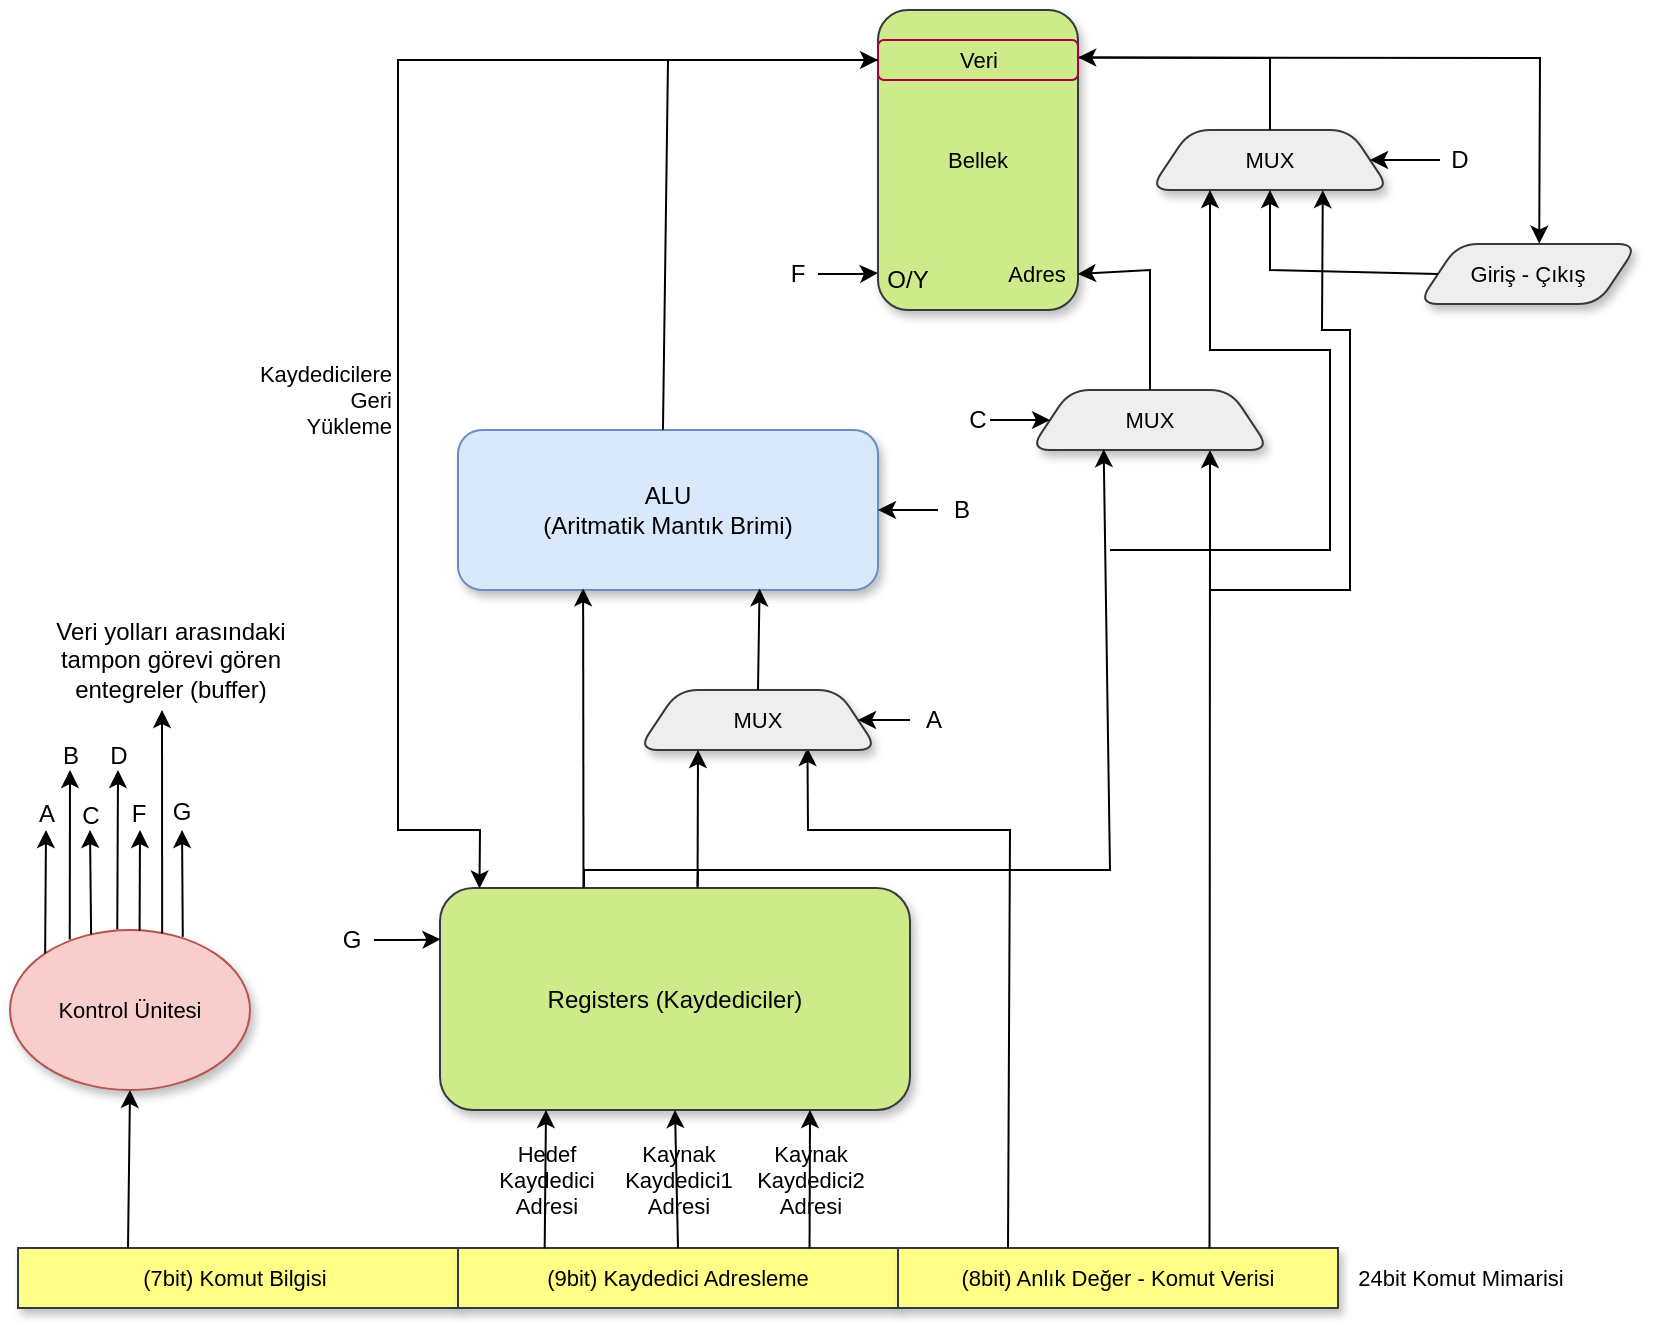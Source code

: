 <mxfile version="20.5.3" type="device"><diagram id="9_Mhc0VUAA4d--zFwy-R" name="Sayfa -1"><mxGraphModel dx="1196" dy="690" grid="1" gridSize="10" guides="1" tooltips="1" connect="1" arrows="1" fold="1" page="1" pageScale="1" pageWidth="827" pageHeight="1169" math="0" shadow="0"><root><mxCell id="0"/><mxCell id="1" parent="0"/><mxCell id="RixJKPN4EaS9a-ct5FjR-1" value="ALU &lt;br&gt;(Aritmatik Mantık Brimi)" style="rounded=1;whiteSpace=wrap;html=1;fillColor=#dae8fc;strokeColor=#6c8ebf;labelBorderColor=none;labelBackgroundColor=none;shadow=1;" parent="1" vertex="1"><mxGeometry x="234" y="350" width="210" height="80" as="geometry"/></mxCell><mxCell id="RixJKPN4EaS9a-ct5FjR-3" value="Registers (Kaydediciler)" style="rounded=1;whiteSpace=wrap;html=1;fillColor=#cdeb8b;strokeColor=#36393d;labelBorderColor=none;labelBackgroundColor=none;shadow=1;" parent="1" vertex="1"><mxGeometry x="225" y="579" width="235" height="111" as="geometry"/></mxCell><mxCell id="RixJKPN4EaS9a-ct5FjR-15" value="Kontrol Ünitesi" style="ellipse;whiteSpace=wrap;html=1;fontSize=11;fillColor=#f8cecc;strokeColor=#b85450;labelBorderColor=none;labelBackgroundColor=none;sketch=0;shadow=1;" parent="1" vertex="1"><mxGeometry x="10" y="600" width="120" height="80" as="geometry"/></mxCell><mxCell id="RixJKPN4EaS9a-ct5FjR-23" value="(7bit) Komut Bilgisi&amp;nbsp;" style="rounded=0;whiteSpace=wrap;html=1;fontSize=11;fillColor=#ffff88;strokeColor=#36393d;labelBorderColor=none;labelBackgroundColor=none;shadow=1;" parent="1" vertex="1"><mxGeometry x="14" y="759" width="220" height="30" as="geometry"/></mxCell><mxCell id="RixJKPN4EaS9a-ct5FjR-24" value="(9bit) Kaydedici Adresleme" style="rounded=0;whiteSpace=wrap;html=1;fontSize=11;fillColor=#ffff88;strokeColor=#36393d;labelBorderColor=none;labelBackgroundColor=none;shadow=1;" parent="1" vertex="1"><mxGeometry x="234" y="759" width="220" height="30" as="geometry"/></mxCell><mxCell id="RixJKPN4EaS9a-ct5FjR-25" value="(8bit) Anlık Değer - Komut Verisi" style="rounded=0;whiteSpace=wrap;html=1;fontSize=11;fillColor=#ffff88;strokeColor=#36393d;labelBorderColor=none;labelBackgroundColor=none;shadow=1;" parent="1" vertex="1"><mxGeometry x="454" y="759" width="220" height="30" as="geometry"/></mxCell><mxCell id="RixJKPN4EaS9a-ct5FjR-26" value="" style="endArrow=classic;html=1;rounded=0;fontSize=11;entryX=0.5;entryY=1;entryDx=0;entryDy=0;exitX=0.25;exitY=0;exitDx=0;exitDy=0;labelBorderColor=none;labelBackgroundColor=none;" parent="1" source="RixJKPN4EaS9a-ct5FjR-23" target="RixJKPN4EaS9a-ct5FjR-15" edge="1"><mxGeometry width="50" height="50" relative="1" as="geometry"><mxPoint x="330" y="740" as="sourcePoint"/><mxPoint x="380" y="690" as="targetPoint"/></mxGeometry></mxCell><mxCell id="RixJKPN4EaS9a-ct5FjR-27" value="" style="endArrow=classic;html=1;rounded=0;fontSize=11;exitX=0.197;exitY=0.005;exitDx=0;exitDy=0;exitPerimeter=0;labelBorderColor=none;labelBackgroundColor=none;" parent="1" source="RixJKPN4EaS9a-ct5FjR-24" edge="1"><mxGeometry relative="1" as="geometry"><mxPoint x="278" y="720" as="sourcePoint"/><mxPoint x="278" y="690" as="targetPoint"/></mxGeometry></mxCell><mxCell id="RixJKPN4EaS9a-ct5FjR-28" value="Hedef&lt;br&gt;Kaydedici&lt;br&gt;Adresi" style="edgeLabel;resizable=0;html=1;align=center;verticalAlign=middle;fontSize=11;labelBorderColor=none;labelBackgroundColor=none;" parent="RixJKPN4EaS9a-ct5FjR-27" connectable="0" vertex="1"><mxGeometry relative="1" as="geometry"/></mxCell><mxCell id="RixJKPN4EaS9a-ct5FjR-29" value="" style="endArrow=classic;html=1;rounded=0;fontSize=11;entryX=0.5;entryY=1;entryDx=0;entryDy=0;exitX=0.5;exitY=0;exitDx=0;exitDy=0;labelBorderColor=none;labelBackgroundColor=none;" parent="1" source="RixJKPN4EaS9a-ct5FjR-24" target="RixJKPN4EaS9a-ct5FjR-3" edge="1"><mxGeometry relative="1" as="geometry"><mxPoint x="293.06" y="727.66" as="sourcePoint"/><mxPoint x="282.322" y="649" as="targetPoint"/></mxGeometry></mxCell><mxCell id="RixJKPN4EaS9a-ct5FjR-30" value="Kaynak&lt;br&gt;Kaydedici1&lt;br&gt;Adresi" style="edgeLabel;resizable=0;html=1;align=center;verticalAlign=middle;fontSize=11;labelBorderColor=none;labelBackgroundColor=none;" parent="RixJKPN4EaS9a-ct5FjR-29" connectable="0" vertex="1"><mxGeometry relative="1" as="geometry"/></mxCell><mxCell id="RixJKPN4EaS9a-ct5FjR-31" value="" style="endArrow=classic;html=1;rounded=0;fontSize=11;exitX=0.799;exitY=0.005;exitDx=0;exitDy=0;exitPerimeter=0;labelBorderColor=none;labelBackgroundColor=none;" parent="1" source="RixJKPN4EaS9a-ct5FjR-24" edge="1"><mxGeometry relative="1" as="geometry"><mxPoint x="410.28" y="720.33" as="sourcePoint"/><mxPoint x="410" y="690" as="targetPoint"/></mxGeometry></mxCell><mxCell id="RixJKPN4EaS9a-ct5FjR-32" value="Kaynak&lt;br&gt;Kaydedici2&lt;br&gt;Adresi" style="edgeLabel;resizable=0;html=1;align=center;verticalAlign=middle;fontSize=11;labelBorderColor=none;labelBackgroundColor=none;" parent="RixJKPN4EaS9a-ct5FjR-31" connectable="0" vertex="1"><mxGeometry relative="1" as="geometry"/></mxCell><mxCell id="RixJKPN4EaS9a-ct5FjR-34" value="Bellek" style="rounded=1;whiteSpace=wrap;html=1;fontSize=11;fillColor=#cdeb8b;strokeColor=#36393d;labelBorderColor=none;labelBackgroundColor=none;shadow=1;" parent="1" vertex="1"><mxGeometry x="444" y="140" width="100" height="150" as="geometry"/></mxCell><mxCell id="RixJKPN4EaS9a-ct5FjR-39" value="" style="endArrow=classic;html=1;rounded=0;fontSize=11;exitX=0.25;exitY=0;exitDx=0;exitDy=0;entryX=0.706;entryY=0.967;entryDx=0;entryDy=0;entryPerimeter=0;labelBorderColor=none;labelBackgroundColor=none;" parent="1" source="RixJKPN4EaS9a-ct5FjR-25" target="RixJKPN4EaS9a-ct5FjR-40" edge="1"><mxGeometry width="50" height="50" relative="1" as="geometry"><mxPoint x="510" y="665" as="sourcePoint"/><mxPoint x="356" y="525" as="targetPoint"/><Array as="points"><mxPoint x="510" y="550"/><mxPoint x="409" y="550"/></Array></mxGeometry></mxCell><mxCell id="RixJKPN4EaS9a-ct5FjR-40" value="MUX" style="shape=trapezoid;perimeter=trapezoidPerimeter;whiteSpace=wrap;html=1;fixedSize=1;shadow=1;fontSize=11;fillColor=#eeeeee;strokeColor=#36393d;labelBorderColor=none;labelBackgroundColor=none;rounded=1;" parent="1" vertex="1"><mxGeometry x="324" y="480" width="120" height="30" as="geometry"/></mxCell><mxCell id="RixJKPN4EaS9a-ct5FjR-42" value="" style="endArrow=classic;html=1;rounded=0;fontSize=11;entryX=0.718;entryY=0.99;entryDx=0;entryDy=0;exitX=0.5;exitY=0;exitDx=0;exitDy=0;entryPerimeter=0;labelBorderColor=none;labelBackgroundColor=none;" parent="1" source="RixJKPN4EaS9a-ct5FjR-40" target="RixJKPN4EaS9a-ct5FjR-1" edge="1"><mxGeometry width="50" height="50" relative="1" as="geometry"><mxPoint x="160" y="530" as="sourcePoint"/><mxPoint x="210" y="480" as="targetPoint"/></mxGeometry></mxCell><mxCell id="RixJKPN4EaS9a-ct5FjR-43" value="Adres" style="text;html=1;align=center;verticalAlign=middle;resizable=0;points=[];autosize=1;strokeColor=none;fillColor=none;fontSize=11;labelBorderColor=none;labelBackgroundColor=none;" parent="1" vertex="1"><mxGeometry x="498" y="257" width="50" height="30" as="geometry"/></mxCell><mxCell id="RixJKPN4EaS9a-ct5FjR-44" value="" style="endArrow=classic;html=1;rounded=0;fontSize=11;exitX=0.708;exitY=0.003;exitDx=0;exitDy=0;exitPerimeter=0;entryX=0.75;entryY=1;entryDx=0;entryDy=0;labelBorderColor=none;labelBackgroundColor=none;" parent="1" source="RixJKPN4EaS9a-ct5FjR-25" target="RixJKPN4EaS9a-ct5FjR-45" edge="1"><mxGeometry width="50" height="50" relative="1" as="geometry"><mxPoint x="240" y="620" as="sourcePoint"/><mxPoint x="580" y="360" as="targetPoint"/><Array as="points"><mxPoint x="610" y="400"/></Array></mxGeometry></mxCell><mxCell id="RixJKPN4EaS9a-ct5FjR-45" value="MUX" style="shape=trapezoid;perimeter=trapezoidPerimeter;whiteSpace=wrap;html=1;fixedSize=1;shadow=1;fontSize=11;fillColor=#eeeeee;strokeColor=#36393d;labelBorderColor=none;labelBackgroundColor=none;rounded=1;" parent="1" vertex="1"><mxGeometry x="520" y="330" width="120" height="30" as="geometry"/></mxCell><mxCell id="RixJKPN4EaS9a-ct5FjR-46" value="" style="endArrow=classic;html=1;rounded=0;fontSize=11;entryX=0.307;entryY=0.987;entryDx=0;entryDy=0;entryPerimeter=0;exitX=0.548;exitY=-0.001;exitDx=0;exitDy=0;exitPerimeter=0;labelBorderColor=none;labelBackgroundColor=none;" parent="1" source="RixJKPN4EaS9a-ct5FjR-3" target="RixJKPN4EaS9a-ct5FjR-45" edge="1"><mxGeometry width="50" height="50" relative="1" as="geometry"><mxPoint x="350" y="580" as="sourcePoint"/><mxPoint x="580" y="440" as="targetPoint"/><Array as="points"><mxPoint x="354" y="570"/><mxPoint x="560" y="570"/></Array></mxGeometry></mxCell><mxCell id="RixJKPN4EaS9a-ct5FjR-47" value="" style="endArrow=classic;html=1;rounded=0;fontSize=11;exitX=0.5;exitY=0;exitDx=0;exitDy=0;entryX=0.999;entryY=0.88;entryDx=0;entryDy=0;entryPerimeter=0;labelBorderColor=none;labelBackgroundColor=none;" parent="1" source="RixJKPN4EaS9a-ct5FjR-45" target="RixJKPN4EaS9a-ct5FjR-34" edge="1"><mxGeometry width="50" height="50" relative="1" as="geometry"><mxPoint x="470" y="280" as="sourcePoint"/><mxPoint x="600" y="270" as="targetPoint"/><Array as="points"><mxPoint x="580" y="270"/></Array></mxGeometry></mxCell><mxCell id="RixJKPN4EaS9a-ct5FjR-50" value="MUX" style="shape=trapezoid;perimeter=trapezoidPerimeter;whiteSpace=wrap;html=1;fixedSize=1;shadow=1;fontSize=11;fillColor=#eeeeee;strokeColor=#36393d;labelBorderColor=none;labelBackgroundColor=none;rounded=1;" parent="1" vertex="1"><mxGeometry x="580" y="200" width="120" height="30" as="geometry"/></mxCell><mxCell id="RixJKPN4EaS9a-ct5FjR-51" value="Veri" style="text;html=1;align=center;verticalAlign=middle;resizable=0;points=[];autosize=1;strokeColor=none;fillColor=none;fontSize=11;labelBorderColor=none;labelBackgroundColor=none;" parent="1" vertex="1"><mxGeometry x="474" y="150" width="40" height="30" as="geometry"/></mxCell><mxCell id="RixJKPN4EaS9a-ct5FjR-52" value="" style="endArrow=classic;html=1;rounded=0;fontSize=11;exitX=0.5;exitY=0;exitDx=0;exitDy=0;entryX=1.001;entryY=0.158;entryDx=0;entryDy=0;entryPerimeter=0;labelBorderColor=none;labelBackgroundColor=none;" parent="1" source="RixJKPN4EaS9a-ct5FjR-50" target="RixJKPN4EaS9a-ct5FjR-34" edge="1"><mxGeometry width="50" height="50" relative="1" as="geometry"><mxPoint x="240" y="370" as="sourcePoint"/><mxPoint x="620" y="150" as="targetPoint"/><Array as="points"><mxPoint x="640" y="164"/></Array></mxGeometry></mxCell><mxCell id="RixJKPN4EaS9a-ct5FjR-53" value="" style="endArrow=classic;html=1;rounded=0;fontSize=11;entryX=0.25;entryY=1;entryDx=0;entryDy=0;labelBorderColor=none;labelBackgroundColor=none;" parent="1" target="RixJKPN4EaS9a-ct5FjR-50" edge="1"><mxGeometry width="50" height="50" relative="1" as="geometry"><mxPoint x="560" y="410" as="sourcePoint"/><mxPoint x="680" y="380" as="targetPoint"/><Array as="points"><mxPoint x="670" y="410"/><mxPoint x="670" y="310"/><mxPoint x="610" y="310"/></Array></mxGeometry></mxCell><mxCell id="RixJKPN4EaS9a-ct5FjR-54" value="" style="endArrow=classic;html=1;rounded=0;fontSize=11;entryX=0.72;entryY=1.003;entryDx=0;entryDy=0;entryPerimeter=0;labelBorderColor=none;labelBackgroundColor=none;" parent="1" target="RixJKPN4EaS9a-ct5FjR-50" edge="1"><mxGeometry width="50" height="50" relative="1" as="geometry"><mxPoint x="610" y="430" as="sourcePoint"/><mxPoint x="550" y="320" as="targetPoint"/><Array as="points"><mxPoint x="680" y="430"/><mxPoint x="680" y="300"/><mxPoint x="666" y="300"/></Array></mxGeometry></mxCell><mxCell id="RixJKPN4EaS9a-ct5FjR-55" value="Giriş - Çıkış" style="shape=parallelogram;perimeter=parallelogramPerimeter;whiteSpace=wrap;html=1;fixedSize=1;shadow=1;fontSize=11;fillColor=#eeeeee;strokeColor=#36393d;labelBorderColor=none;labelBackgroundColor=none;rounded=1;" parent="1" vertex="1"><mxGeometry x="714" y="257" width="110" height="30" as="geometry"/></mxCell><mxCell id="RixJKPN4EaS9a-ct5FjR-56" value="" style="endArrow=classic;html=1;rounded=0;fontSize=11;entryX=0.5;entryY=1;entryDx=0;entryDy=0;exitX=0;exitY=0.5;exitDx=0;exitDy=0;labelBorderColor=none;labelBackgroundColor=none;" parent="1" source="RixJKPN4EaS9a-ct5FjR-55" target="RixJKPN4EaS9a-ct5FjR-50" edge="1"><mxGeometry width="50" height="50" relative="1" as="geometry"><mxPoint x="704" y="320" as="sourcePoint"/><mxPoint x="754" y="270" as="targetPoint"/><Array as="points"><mxPoint x="640" y="270"/></Array></mxGeometry></mxCell><mxCell id="RixJKPN4EaS9a-ct5FjR-57" value="" style="endArrow=classic;html=1;rounded=0;fontSize=11;entryX=0.551;entryY=-0.006;entryDx=0;entryDy=0;entryPerimeter=0;exitX=1.004;exitY=0.158;exitDx=0;exitDy=0;exitPerimeter=0;labelBorderColor=none;labelBackgroundColor=none;" parent="1" source="RixJKPN4EaS9a-ct5FjR-34" target="RixJKPN4EaS9a-ct5FjR-55" edge="1"><mxGeometry width="50" height="50" relative="1" as="geometry"><mxPoint x="644" y="170" as="sourcePoint"/><mxPoint x="794" y="150" as="targetPoint"/><Array as="points"><mxPoint x="775" y="164"/></Array></mxGeometry></mxCell><mxCell id="RixJKPN4EaS9a-ct5FjR-59" value="" style="rounded=1;whiteSpace=wrap;html=1;shadow=0;fontSize=11;fillColor=none;fontColor=#ffffff;strokeColor=#A50040;labelBorderColor=none;labelBackgroundColor=none;" parent="1" vertex="1"><mxGeometry x="444" y="155" width="100" height="20" as="geometry"/></mxCell><mxCell id="RixJKPN4EaS9a-ct5FjR-61" value="" style="endArrow=classic;html=1;rounded=0;fontSize=11;entryX=0.084;entryY=0.002;entryDx=0;entryDy=0;entryPerimeter=0;exitX=0;exitY=0.5;exitDx=0;exitDy=0;labelBorderColor=none;labelBackgroundColor=none;" parent="1" source="RixJKPN4EaS9a-ct5FjR-59" target="RixJKPN4EaS9a-ct5FjR-3" edge="1"><mxGeometry width="50" height="50" relative="1" as="geometry"><mxPoint x="274" y="270" as="sourcePoint"/><mxPoint x="254" y="270" as="targetPoint"/><Array as="points"><mxPoint x="204" y="165"/><mxPoint x="204" y="550"/><mxPoint x="245" y="550"/></Array></mxGeometry></mxCell><mxCell id="RixJKPN4EaS9a-ct5FjR-62" value="Kaydedicilere&lt;br&gt;Geri&lt;br&gt;Yükleme" style="text;html=1;align=right;verticalAlign=middle;resizable=0;points=[];autosize=1;strokeColor=none;fillColor=none;fontSize=11;labelBorderColor=none;labelBackgroundColor=none;" parent="1" vertex="1"><mxGeometry x="112" y="310" width="90" height="50" as="geometry"/></mxCell><mxCell id="RixJKPN4EaS9a-ct5FjR-65" value="" style="endArrow=classic;html=1;rounded=0;fontSize=11;entryX=0;entryY=0.5;entryDx=0;entryDy=0;exitX=0.488;exitY=-0.001;exitDx=0;exitDy=0;exitPerimeter=0;labelBorderColor=none;labelBackgroundColor=none;" parent="1" source="RixJKPN4EaS9a-ct5FjR-1" target="RixJKPN4EaS9a-ct5FjR-59" edge="1"><mxGeometry width="50" height="50" relative="1" as="geometry"><mxPoint x="354" y="270" as="sourcePoint"/><mxPoint x="404" y="220" as="targetPoint"/><Array as="points"><mxPoint x="339" y="165"/></Array></mxGeometry></mxCell><mxCell id="RixJKPN4EaS9a-ct5FjR-67" value="" style="endArrow=classic;html=1;rounded=0;fontSize=11;entryX=0.25;entryY=1;entryDx=0;entryDy=0;exitX=0.548;exitY=-0.007;exitDx=0;exitDy=0;exitPerimeter=0;labelBorderColor=none;labelBackgroundColor=none;" parent="1" edge="1"><mxGeometry width="50" height="50" relative="1" as="geometry"><mxPoint x="353.78" y="578.223" as="sourcePoint"/><mxPoint x="354" y="510" as="targetPoint"/></mxGeometry></mxCell><mxCell id="RixJKPN4EaS9a-ct5FjR-68" value="" style="endArrow=classic;html=1;rounded=0;fontSize=11;entryX=0.236;entryY=0.99;entryDx=0;entryDy=0;entryPerimeter=0;exitX=0.25;exitY=0;exitDx=0;exitDy=0;labelBorderColor=none;labelBackgroundColor=none;" parent="1" edge="1"><mxGeometry width="50" height="50" relative="1" as="geometry"><mxPoint x="296.75" y="579" as="sourcePoint"/><mxPoint x="296.56" y="429.2" as="targetPoint"/></mxGeometry></mxCell><mxCell id="RixJKPN4EaS9a-ct5FjR-70" value="" style="endArrow=none;html=1;rounded=0;fontSize=11;exitX=0.319;exitY=-0.005;exitDx=0;exitDy=0;exitPerimeter=0;labelBorderColor=none;labelBackgroundColor=none;" parent="1" edge="1"><mxGeometry width="50" height="50" relative="1" as="geometry"><mxPoint x="296.965" y="578.445" as="sourcePoint"/><mxPoint x="367" y="570" as="targetPoint"/><Array as="points"><mxPoint x="297" y="570"/></Array></mxGeometry></mxCell><mxCell id="RixJKPN4EaS9a-ct5FjR-71" value="24bit Komut Mimarisi" style="text;html=1;align=center;verticalAlign=middle;resizable=0;points=[];autosize=1;strokeColor=none;fillColor=none;fontSize=11;labelBorderColor=none;labelBackgroundColor=none;" parent="1" vertex="1"><mxGeometry x="670" y="759" width="130" height="30" as="geometry"/></mxCell><mxCell id="My7tYwqHAqgly82UZ43Y-1" value="" style="endArrow=classic;html=1;rounded=0;exitX=0;exitY=0;exitDx=0;exitDy=0;" parent="1" source="RixJKPN4EaS9a-ct5FjR-15" edge="1"><mxGeometry width="50" height="50" relative="1" as="geometry"><mxPoint x="180" y="520" as="sourcePoint"/><mxPoint x="28" y="550" as="targetPoint"/></mxGeometry></mxCell><mxCell id="DjCo_f-W1EQGidNieKoH-1" value="" style="endArrow=classic;html=1;rounded=0;exitX=0.249;exitY=0.06;exitDx=0;exitDy=0;exitPerimeter=0;" edge="1" parent="1" source="RixJKPN4EaS9a-ct5FjR-15"><mxGeometry width="50" height="50" relative="1" as="geometry"><mxPoint x="40" y="600" as="sourcePoint"/><mxPoint x="40" y="520" as="targetPoint"/></mxGeometry></mxCell><mxCell id="DjCo_f-W1EQGidNieKoH-2" value="A" style="text;html=1;align=center;verticalAlign=middle;resizable=0;points=[];autosize=1;strokeColor=none;fillColor=none;" vertex="1" parent="1"><mxGeometry x="13" y="527" width="30" height="30" as="geometry"/></mxCell><mxCell id="DjCo_f-W1EQGidNieKoH-3" value="B" style="text;html=1;align=center;verticalAlign=middle;resizable=0;points=[];autosize=1;strokeColor=none;fillColor=none;" vertex="1" parent="1"><mxGeometry x="25" y="498" width="30" height="30" as="geometry"/></mxCell><mxCell id="DjCo_f-W1EQGidNieKoH-4" value="" style="endArrow=classic;html=1;rounded=0;exitX=0.338;exitY=0.028;exitDx=0;exitDy=0;exitPerimeter=0;" edge="1" parent="1" source="RixJKPN4EaS9a-ct5FjR-15"><mxGeometry width="50" height="50" relative="1" as="geometry"><mxPoint x="80" y="600" as="sourcePoint"/><mxPoint x="50" y="550" as="targetPoint"/></mxGeometry></mxCell><mxCell id="DjCo_f-W1EQGidNieKoH-5" value="C" style="text;html=1;align=center;verticalAlign=middle;resizable=0;points=[];autosize=1;strokeColor=none;fillColor=none;" vertex="1" parent="1"><mxGeometry x="35" y="528" width="30" height="30" as="geometry"/></mxCell><mxCell id="DjCo_f-W1EQGidNieKoH-6" value="" style="endArrow=classic;html=1;rounded=0;exitX=0.447;exitY=-0.005;exitDx=0;exitDy=0;exitPerimeter=0;" edge="1" parent="1" source="RixJKPN4EaS9a-ct5FjR-15"><mxGeometry width="50" height="50" relative="1" as="geometry"><mxPoint x="80" y="600" as="sourcePoint"/><mxPoint x="64" y="520" as="targetPoint"/></mxGeometry></mxCell><mxCell id="DjCo_f-W1EQGidNieKoH-7" value="D" style="text;html=1;align=center;verticalAlign=middle;resizable=0;points=[];autosize=1;strokeColor=none;fillColor=none;" vertex="1" parent="1"><mxGeometry x="49" y="498" width="30" height="30" as="geometry"/></mxCell><mxCell id="DjCo_f-W1EQGidNieKoH-9" value="A" style="text;html=1;strokeColor=none;fillColor=none;align=center;verticalAlign=middle;whiteSpace=wrap;rounded=0;" vertex="1" parent="1"><mxGeometry x="460" y="480" width="24" height="30" as="geometry"/></mxCell><mxCell id="DjCo_f-W1EQGidNieKoH-10" value="" style="endArrow=classic;html=1;rounded=0;entryX=1;entryY=0.5;entryDx=0;entryDy=0;" edge="1" parent="1" source="DjCo_f-W1EQGidNieKoH-9" target="RixJKPN4EaS9a-ct5FjR-40"><mxGeometry width="50" height="50" relative="1" as="geometry"><mxPoint x="450" y="520" as="sourcePoint"/><mxPoint x="500" y="470" as="targetPoint"/></mxGeometry></mxCell><mxCell id="DjCo_f-W1EQGidNieKoH-12" style="edgeStyle=orthogonalEdgeStyle;rounded=0;orthogonalLoop=1;jettySize=auto;html=1;entryX=1;entryY=0.5;entryDx=0;entryDy=0;" edge="1" parent="1" source="DjCo_f-W1EQGidNieKoH-11" target="RixJKPN4EaS9a-ct5FjR-1"><mxGeometry relative="1" as="geometry"/></mxCell><mxCell id="DjCo_f-W1EQGidNieKoH-11" value="B" style="text;html=1;strokeColor=none;fillColor=none;align=center;verticalAlign=middle;whiteSpace=wrap;rounded=0;" vertex="1" parent="1"><mxGeometry x="474" y="375" width="24" height="30" as="geometry"/></mxCell><mxCell id="DjCo_f-W1EQGidNieKoH-14" style="edgeStyle=orthogonalEdgeStyle;rounded=0;orthogonalLoop=1;jettySize=auto;html=1;entryX=0;entryY=0.5;entryDx=0;entryDy=0;" edge="1" parent="1" source="DjCo_f-W1EQGidNieKoH-13" target="RixJKPN4EaS9a-ct5FjR-45"><mxGeometry relative="1" as="geometry"/></mxCell><mxCell id="DjCo_f-W1EQGidNieKoH-13" value="C" style="text;html=1;strokeColor=none;fillColor=none;align=center;verticalAlign=middle;whiteSpace=wrap;rounded=0;" vertex="1" parent="1"><mxGeometry x="484" y="330" width="20" height="30" as="geometry"/></mxCell><mxCell id="DjCo_f-W1EQGidNieKoH-16" style="edgeStyle=orthogonalEdgeStyle;rounded=0;orthogonalLoop=1;jettySize=auto;html=1;entryX=1;entryY=0.5;entryDx=0;entryDy=0;" edge="1" parent="1" source="DjCo_f-W1EQGidNieKoH-15" target="RixJKPN4EaS9a-ct5FjR-50"><mxGeometry relative="1" as="geometry"/></mxCell><mxCell id="DjCo_f-W1EQGidNieKoH-15" value="D" style="text;html=1;strokeColor=none;fillColor=none;align=center;verticalAlign=middle;whiteSpace=wrap;rounded=0;" vertex="1" parent="1"><mxGeometry x="725" y="200" width="20" height="30" as="geometry"/></mxCell><mxCell id="DjCo_f-W1EQGidNieKoH-17" value="O/Y" style="text;html=1;strokeColor=none;fillColor=none;align=center;verticalAlign=middle;whiteSpace=wrap;rounded=0;" vertex="1" parent="1"><mxGeometry x="444" y="260" width="30" height="30" as="geometry"/></mxCell><mxCell id="DjCo_f-W1EQGidNieKoH-19" style="edgeStyle=orthogonalEdgeStyle;rounded=0;orthogonalLoop=1;jettySize=auto;html=1;entryX=-0.001;entryY=0.384;entryDx=0;entryDy=0;entryPerimeter=0;" edge="1" parent="1" source="DjCo_f-W1EQGidNieKoH-18" target="DjCo_f-W1EQGidNieKoH-17"><mxGeometry relative="1" as="geometry"/></mxCell><mxCell id="DjCo_f-W1EQGidNieKoH-18" value="F" style="text;html=1;strokeColor=none;fillColor=none;align=center;verticalAlign=middle;whiteSpace=wrap;rounded=0;" vertex="1" parent="1"><mxGeometry x="394" y="257" width="20" height="30" as="geometry"/></mxCell><mxCell id="DjCo_f-W1EQGidNieKoH-20" value="" style="endArrow=classic;html=1;rounded=0;exitX=0.54;exitY=0.004;exitDx=0;exitDy=0;exitPerimeter=0;" edge="1" parent="1" source="RixJKPN4EaS9a-ct5FjR-15"><mxGeometry width="50" height="50" relative="1" as="geometry"><mxPoint x="70" y="550" as="sourcePoint"/><mxPoint x="75" y="550" as="targetPoint"/></mxGeometry></mxCell><mxCell id="DjCo_f-W1EQGidNieKoH-21" value="F" style="text;html=1;align=center;verticalAlign=middle;resizable=0;points=[];autosize=1;strokeColor=none;fillColor=none;" vertex="1" parent="1"><mxGeometry x="59" y="527" width="30" height="30" as="geometry"/></mxCell><mxCell id="DjCo_f-W1EQGidNieKoH-22" value="" style="endArrow=classic;html=1;rounded=0;exitX=0.634;exitY=0.022;exitDx=0;exitDy=0;exitPerimeter=0;" edge="1" parent="1" source="RixJKPN4EaS9a-ct5FjR-15"><mxGeometry width="50" height="50" relative="1" as="geometry"><mxPoint x="140" y="560" as="sourcePoint"/><mxPoint x="86" y="490" as="targetPoint"/></mxGeometry></mxCell><mxCell id="DjCo_f-W1EQGidNieKoH-23" value="Veri yolları arasındaki tampon görevi gören entegreler (buffer)" style="text;html=1;strokeColor=none;fillColor=none;align=center;verticalAlign=middle;whiteSpace=wrap;rounded=0;" vertex="1" parent="1"><mxGeometry x="25" y="450" width="131" height="30" as="geometry"/></mxCell><mxCell id="DjCo_f-W1EQGidNieKoH-24" value="G" style="text;html=1;strokeColor=none;fillColor=none;align=center;verticalAlign=middle;whiteSpace=wrap;rounded=0;" vertex="1" parent="1"><mxGeometry x="86" y="526" width="20" height="30" as="geometry"/></mxCell><mxCell id="DjCo_f-W1EQGidNieKoH-25" value="" style="endArrow=classic;html=1;rounded=0;exitX=0.72;exitY=0.043;exitDx=0;exitDy=0;exitPerimeter=0;" edge="1" parent="1" source="RixJKPN4EaS9a-ct5FjR-15"><mxGeometry width="50" height="50" relative="1" as="geometry"><mxPoint x="100" y="630" as="sourcePoint"/><mxPoint x="96" y="550" as="targetPoint"/></mxGeometry></mxCell><mxCell id="DjCo_f-W1EQGidNieKoH-27" style="edgeStyle=orthogonalEdgeStyle;rounded=0;orthogonalLoop=1;jettySize=auto;html=1;entryX=0.001;entryY=0.231;entryDx=0;entryDy=0;entryPerimeter=0;" edge="1" parent="1" source="DjCo_f-W1EQGidNieKoH-26" target="RixJKPN4EaS9a-ct5FjR-3"><mxGeometry relative="1" as="geometry"/></mxCell><mxCell id="DjCo_f-W1EQGidNieKoH-26" value="G" style="text;html=1;strokeColor=none;fillColor=none;align=center;verticalAlign=middle;whiteSpace=wrap;rounded=0;" vertex="1" parent="1"><mxGeometry x="170" y="590" width="22" height="30" as="geometry"/></mxCell></root></mxGraphModel></diagram></mxfile>